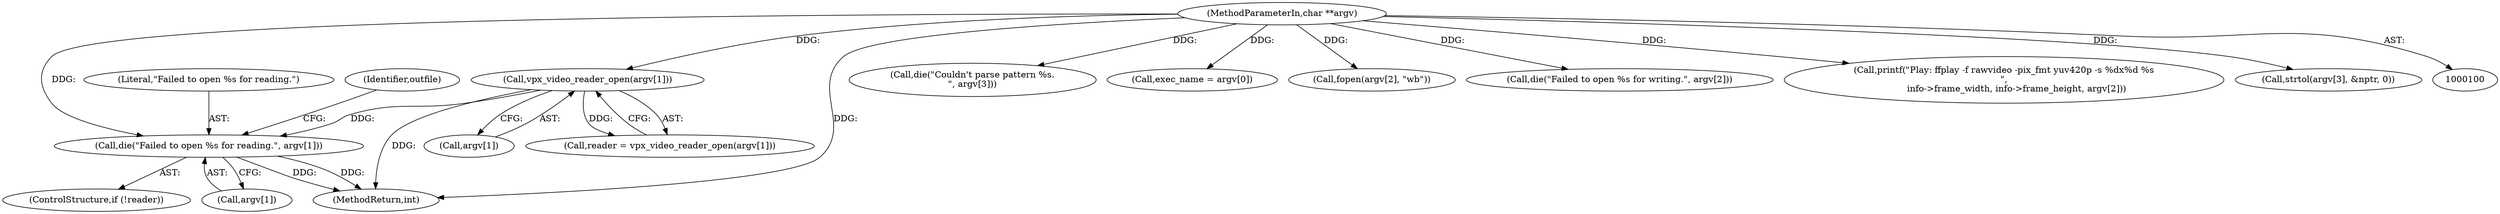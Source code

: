 digraph "0_Android_5a9753fca56f0eeb9f61e342b2fccffc364f9426_1@pointer" {
"1000161" [label="(Call,die(\"Failed to open %s for reading.\", argv[1]))"];
"1000154" [label="(Call,vpx_video_reader_open(argv[1]))"];
"1000102" [label="(MethodParameterIn,char **argv)"];
"1000102" [label="(MethodParameterIn,char **argv)"];
"1000219" [label="(Call,die(\"Couldn't parse pattern %s.\n\", argv[3]))"];
"1000152" [label="(Call,reader = vpx_video_reader_open(argv[1]))"];
"1000162" [label="(Literal,\"Failed to open %s for reading.\")"];
"1000141" [label="(Call,exec_name = argv[0])"];
"1000154" [label="(Call,vpx_video_reader_open(argv[1]))"];
"1000170" [label="(Call,fopen(argv[2], \"wb\"))"];
"1000175" [label="(Call,die(\"Failed to open %s for writing.\", argv[2]))"];
"1000356" [label="(Call,printf(\"Play: ffplay -f rawvideo -pix_fmt yuv420p -s %dx%d %s\n\",\n         info->frame_width, info->frame_height, argv[2]))"];
"1000161" [label="(Call,die(\"Failed to open %s for reading.\", argv[1]))"];
"1000158" [label="(ControlStructure,if (!reader))"];
"1000182" [label="(Call,strtol(argv[3], &nptr, 0))"];
"1000373" [label="(MethodReturn,int)"];
"1000163" [label="(Call,argv[1])"];
"1000169" [label="(Identifier,outfile)"];
"1000155" [label="(Call,argv[1])"];
"1000161" -> "1000158"  [label="AST: "];
"1000161" -> "1000163"  [label="CFG: "];
"1000162" -> "1000161"  [label="AST: "];
"1000163" -> "1000161"  [label="AST: "];
"1000169" -> "1000161"  [label="CFG: "];
"1000161" -> "1000373"  [label="DDG: "];
"1000161" -> "1000373"  [label="DDG: "];
"1000154" -> "1000161"  [label="DDG: "];
"1000102" -> "1000161"  [label="DDG: "];
"1000154" -> "1000152"  [label="AST: "];
"1000154" -> "1000155"  [label="CFG: "];
"1000155" -> "1000154"  [label="AST: "];
"1000152" -> "1000154"  [label="CFG: "];
"1000154" -> "1000373"  [label="DDG: "];
"1000154" -> "1000152"  [label="DDG: "];
"1000102" -> "1000154"  [label="DDG: "];
"1000102" -> "1000100"  [label="AST: "];
"1000102" -> "1000373"  [label="DDG: "];
"1000102" -> "1000141"  [label="DDG: "];
"1000102" -> "1000170"  [label="DDG: "];
"1000102" -> "1000175"  [label="DDG: "];
"1000102" -> "1000182"  [label="DDG: "];
"1000102" -> "1000219"  [label="DDG: "];
"1000102" -> "1000356"  [label="DDG: "];
}
